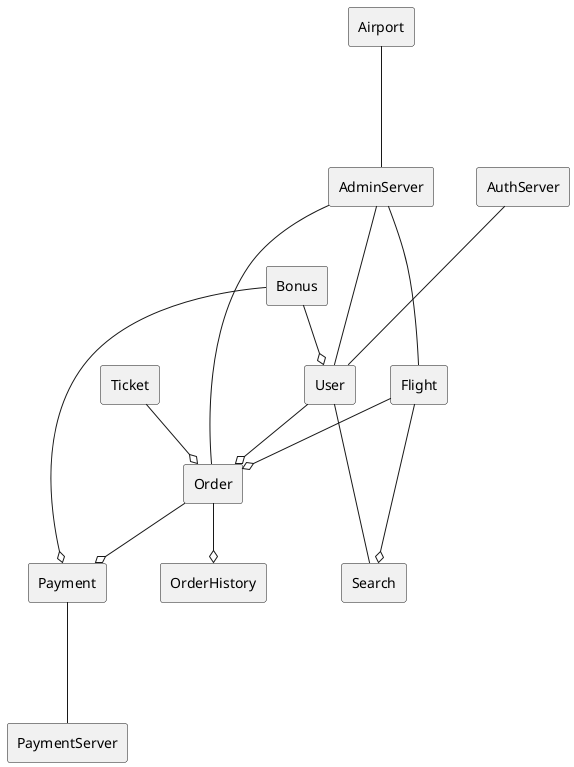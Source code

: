 @startuml plain

agent User
agent Order
agent OrderHistory
agent Airport
agent Flight
agent Payment
agent Ticket
agent AdminServer
agent AuthServer
agent PaymentServer
agent Bonus
agent Search

Order        --o OrderHistory
Order        --o Payment
Flight       --o Order
Ticket       --o Order
Flight       --o Search
User         --- Search
User         --o Order
AuthServer   --- User
AdminServer  --- Flight
AdminServer  --- User
AdminServer  --- Order
Bonus        --o User
Bonus        --o Payment
Airport      --- AdminServer
Payment      --- PaymentServer

@enduml
